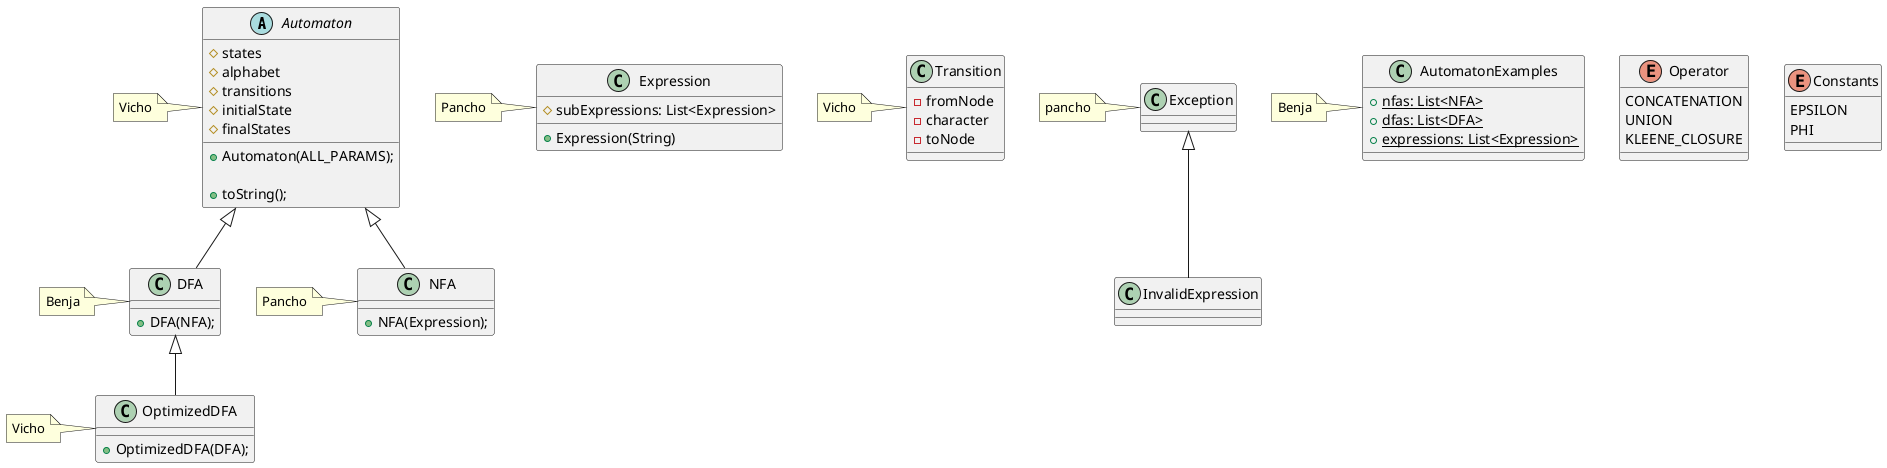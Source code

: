 @startuml

abstract class Automaton {
    #states
    #alphabet
    #transitions
    #initialState
    #finalStates

    +Automaton(ALL_PARAMS);

    +toString();
}
note left {
    Vicho
}

class OptimizedDFA extends DFA {
    +OptimizedDFA(DFA);
}
note left of OptimizedDFA {
    Vicho
}

class DFA extends Automaton {
    +DFA(NFA);
}
note left {
    Benja
}

class NFA extends Automaton {
    +NFA(Expression);
}
note left {
    Pancho
}

class Expression {
    #subExpressions: List<Expression>

    +Expression(String)
}
note left {
    Pancho
}

class Transition {
    -fromNode
    -character
    -toNode
}
note left {
    Vicho
}

enum Operator {
    CONCATENATION
    UNION
    KLEENE_CLOSURE
}

enum Constants {
    EPSILON
    PHI
}

class InvalidExpression extends Exception {
}
note left {
    pancho
}

class AutomatonExamples {
    {static} +nfas: List<NFA>
    {static} +dfas: List<DFA>
    {static} +expressions: List<Expression>
}
note left{
    Benja
}

@enduml